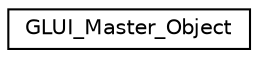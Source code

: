 digraph "Graphical Class Hierarchy"
{
  edge [fontname="Helvetica",fontsize="10",labelfontname="Helvetica",labelfontsize="10"];
  node [fontname="Helvetica",fontsize="10",shape=record];
  rankdir="LR";
  Node1 [label="GLUI_Master_Object",height=0.2,width=0.4,color="black", fillcolor="white", style="filled",URL="$class_g_l_u_i___master___object.html"];
}
